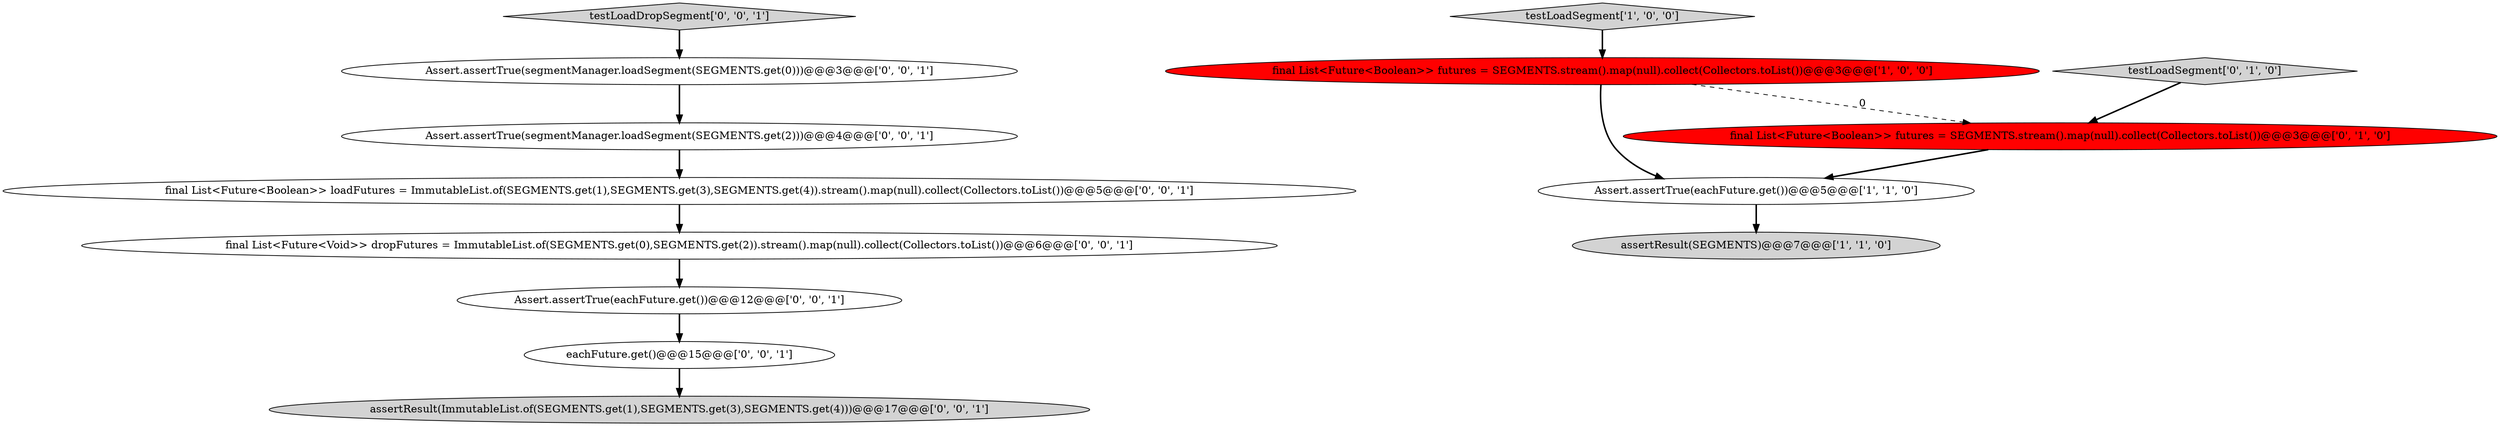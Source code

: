 digraph {
13 [style = filled, label = "final List<Future<Boolean>> loadFutures = ImmutableList.of(SEGMENTS.get(1),SEGMENTS.get(3),SEGMENTS.get(4)).stream().map(null).collect(Collectors.toList())@@@5@@@['0', '0', '1']", fillcolor = white, shape = ellipse image = "AAA0AAABBB3BBB"];
8 [style = filled, label = "Assert.assertTrue(segmentManager.loadSegment(SEGMENTS.get(0)))@@@3@@@['0', '0', '1']", fillcolor = white, shape = ellipse image = "AAA0AAABBB3BBB"];
4 [style = filled, label = "final List<Future<Boolean>> futures = SEGMENTS.stream().map(null).collect(Collectors.toList())@@@3@@@['0', '1', '0']", fillcolor = red, shape = ellipse image = "AAA1AAABBB2BBB"];
12 [style = filled, label = "final List<Future<Void>> dropFutures = ImmutableList.of(SEGMENTS.get(0),SEGMENTS.get(2)).stream().map(null).collect(Collectors.toList())@@@6@@@['0', '0', '1']", fillcolor = white, shape = ellipse image = "AAA0AAABBB3BBB"];
9 [style = filled, label = "Assert.assertTrue(segmentManager.loadSegment(SEGMENTS.get(2)))@@@4@@@['0', '0', '1']", fillcolor = white, shape = ellipse image = "AAA0AAABBB3BBB"];
1 [style = filled, label = "Assert.assertTrue(eachFuture.get())@@@5@@@['1', '1', '0']", fillcolor = white, shape = ellipse image = "AAA0AAABBB1BBB"];
5 [style = filled, label = "testLoadSegment['0', '1', '0']", fillcolor = lightgray, shape = diamond image = "AAA0AAABBB2BBB"];
6 [style = filled, label = "Assert.assertTrue(eachFuture.get())@@@12@@@['0', '0', '1']", fillcolor = white, shape = ellipse image = "AAA0AAABBB3BBB"];
2 [style = filled, label = "testLoadSegment['1', '0', '0']", fillcolor = lightgray, shape = diamond image = "AAA0AAABBB1BBB"];
11 [style = filled, label = "eachFuture.get()@@@15@@@['0', '0', '1']", fillcolor = white, shape = ellipse image = "AAA0AAABBB3BBB"];
3 [style = filled, label = "final List<Future<Boolean>> futures = SEGMENTS.stream().map(null).collect(Collectors.toList())@@@3@@@['1', '0', '0']", fillcolor = red, shape = ellipse image = "AAA1AAABBB1BBB"];
7 [style = filled, label = "assertResult(ImmutableList.of(SEGMENTS.get(1),SEGMENTS.get(3),SEGMENTS.get(4)))@@@17@@@['0', '0', '1']", fillcolor = lightgray, shape = ellipse image = "AAA0AAABBB3BBB"];
10 [style = filled, label = "testLoadDropSegment['0', '0', '1']", fillcolor = lightgray, shape = diamond image = "AAA0AAABBB3BBB"];
0 [style = filled, label = "assertResult(SEGMENTS)@@@7@@@['1', '1', '0']", fillcolor = lightgray, shape = ellipse image = "AAA0AAABBB1BBB"];
9->13 [style = bold, label=""];
4->1 [style = bold, label=""];
13->12 [style = bold, label=""];
1->0 [style = bold, label=""];
10->8 [style = bold, label=""];
3->1 [style = bold, label=""];
3->4 [style = dashed, label="0"];
12->6 [style = bold, label=""];
6->11 [style = bold, label=""];
11->7 [style = bold, label=""];
5->4 [style = bold, label=""];
2->3 [style = bold, label=""];
8->9 [style = bold, label=""];
}
